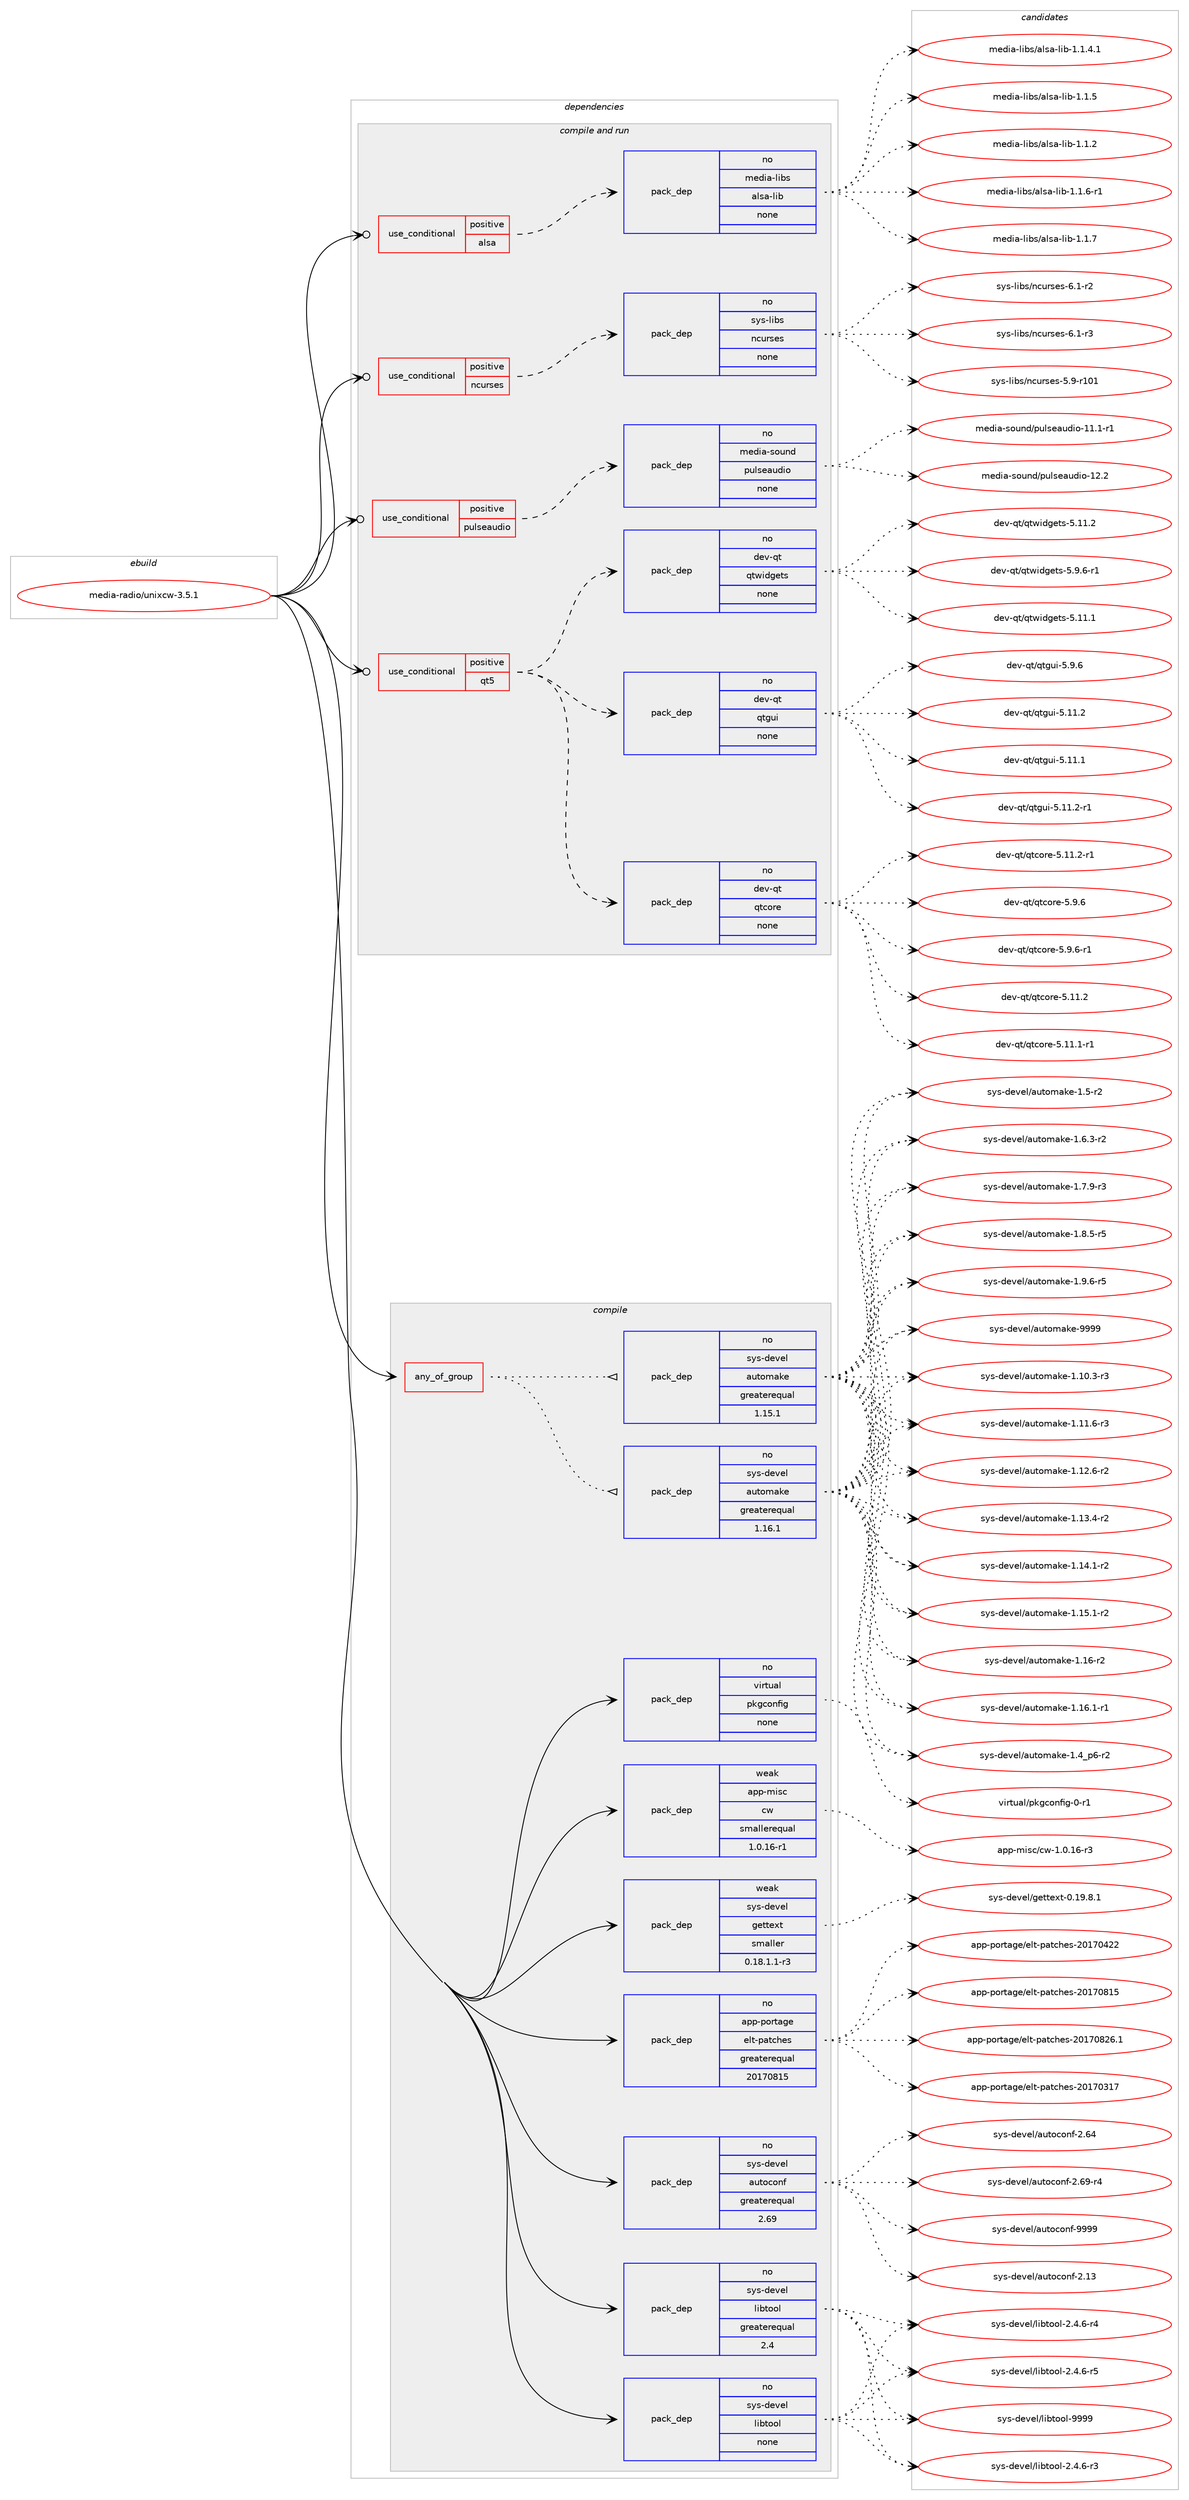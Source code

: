 digraph prolog {

# *************
# Graph options
# *************

newrank=true;
concentrate=true;
compound=true;
graph [rankdir=LR,fontname=Helvetica,fontsize=10,ranksep=1.5];#, ranksep=2.5, nodesep=0.2];
edge  [arrowhead=vee];
node  [fontname=Helvetica,fontsize=10];

# **********
# The ebuild
# **********

subgraph cluster_leftcol {
color=gray;
rank=same;
label=<<i>ebuild</i>>;
id [label="media-radio/unixcw-3.5.1", color=red, width=4, href="../media-radio/unixcw-3.5.1.svg"];
}

# ****************
# The dependencies
# ****************

subgraph cluster_midcol {
color=gray;
label=<<i>dependencies</i>>;
subgraph cluster_compile {
fillcolor="#eeeeee";
style=filled;
label=<<i>compile</i>>;
subgraph any138 {
dependency5765 [label=<<TABLE BORDER="0" CELLBORDER="1" CELLSPACING="0" CELLPADDING="4"><TR><TD CELLPADDING="10">any_of_group</TD></TR></TABLE>>, shape=none, color=red];subgraph pack4729 {
dependency5766 [label=<<TABLE BORDER="0" CELLBORDER="1" CELLSPACING="0" CELLPADDING="4" WIDTH="220"><TR><TD ROWSPAN="6" CELLPADDING="30">pack_dep</TD></TR><TR><TD WIDTH="110">no</TD></TR><TR><TD>sys-devel</TD></TR><TR><TD>automake</TD></TR><TR><TD>greaterequal</TD></TR><TR><TD>1.16.1</TD></TR></TABLE>>, shape=none, color=blue];
}
dependency5765:e -> dependency5766:w [weight=20,style="dotted",arrowhead="oinv"];
subgraph pack4730 {
dependency5767 [label=<<TABLE BORDER="0" CELLBORDER="1" CELLSPACING="0" CELLPADDING="4" WIDTH="220"><TR><TD ROWSPAN="6" CELLPADDING="30">pack_dep</TD></TR><TR><TD WIDTH="110">no</TD></TR><TR><TD>sys-devel</TD></TR><TR><TD>automake</TD></TR><TR><TD>greaterequal</TD></TR><TR><TD>1.15.1</TD></TR></TABLE>>, shape=none, color=blue];
}
dependency5765:e -> dependency5767:w [weight=20,style="dotted",arrowhead="oinv"];
}
id:e -> dependency5765:w [weight=20,style="solid",arrowhead="vee"];
subgraph pack4731 {
dependency5768 [label=<<TABLE BORDER="0" CELLBORDER="1" CELLSPACING="0" CELLPADDING="4" WIDTH="220"><TR><TD ROWSPAN="6" CELLPADDING="30">pack_dep</TD></TR><TR><TD WIDTH="110">no</TD></TR><TR><TD>app-portage</TD></TR><TR><TD>elt-patches</TD></TR><TR><TD>greaterequal</TD></TR><TR><TD>20170815</TD></TR></TABLE>>, shape=none, color=blue];
}
id:e -> dependency5768:w [weight=20,style="solid",arrowhead="vee"];
subgraph pack4732 {
dependency5769 [label=<<TABLE BORDER="0" CELLBORDER="1" CELLSPACING="0" CELLPADDING="4" WIDTH="220"><TR><TD ROWSPAN="6" CELLPADDING="30">pack_dep</TD></TR><TR><TD WIDTH="110">no</TD></TR><TR><TD>sys-devel</TD></TR><TR><TD>autoconf</TD></TR><TR><TD>greaterequal</TD></TR><TR><TD>2.69</TD></TR></TABLE>>, shape=none, color=blue];
}
id:e -> dependency5769:w [weight=20,style="solid",arrowhead="vee"];
subgraph pack4733 {
dependency5770 [label=<<TABLE BORDER="0" CELLBORDER="1" CELLSPACING="0" CELLPADDING="4" WIDTH="220"><TR><TD ROWSPAN="6" CELLPADDING="30">pack_dep</TD></TR><TR><TD WIDTH="110">no</TD></TR><TR><TD>sys-devel</TD></TR><TR><TD>libtool</TD></TR><TR><TD>greaterequal</TD></TR><TR><TD>2.4</TD></TR></TABLE>>, shape=none, color=blue];
}
id:e -> dependency5770:w [weight=20,style="solid",arrowhead="vee"];
subgraph pack4734 {
dependency5771 [label=<<TABLE BORDER="0" CELLBORDER="1" CELLSPACING="0" CELLPADDING="4" WIDTH="220"><TR><TD ROWSPAN="6" CELLPADDING="30">pack_dep</TD></TR><TR><TD WIDTH="110">no</TD></TR><TR><TD>sys-devel</TD></TR><TR><TD>libtool</TD></TR><TR><TD>none</TD></TR><TR><TD></TD></TR></TABLE>>, shape=none, color=blue];
}
id:e -> dependency5771:w [weight=20,style="solid",arrowhead="vee"];
subgraph pack4735 {
dependency5772 [label=<<TABLE BORDER="0" CELLBORDER="1" CELLSPACING="0" CELLPADDING="4" WIDTH="220"><TR><TD ROWSPAN="6" CELLPADDING="30">pack_dep</TD></TR><TR><TD WIDTH="110">no</TD></TR><TR><TD>virtual</TD></TR><TR><TD>pkgconfig</TD></TR><TR><TD>none</TD></TR><TR><TD></TD></TR></TABLE>>, shape=none, color=blue];
}
id:e -> dependency5772:w [weight=20,style="solid",arrowhead="vee"];
subgraph pack4736 {
dependency5773 [label=<<TABLE BORDER="0" CELLBORDER="1" CELLSPACING="0" CELLPADDING="4" WIDTH="220"><TR><TD ROWSPAN="6" CELLPADDING="30">pack_dep</TD></TR><TR><TD WIDTH="110">weak</TD></TR><TR><TD>app-misc</TD></TR><TR><TD>cw</TD></TR><TR><TD>smallerequal</TD></TR><TR><TD>1.0.16-r1</TD></TR></TABLE>>, shape=none, color=blue];
}
id:e -> dependency5773:w [weight=20,style="solid",arrowhead="vee"];
subgraph pack4737 {
dependency5774 [label=<<TABLE BORDER="0" CELLBORDER="1" CELLSPACING="0" CELLPADDING="4" WIDTH="220"><TR><TD ROWSPAN="6" CELLPADDING="30">pack_dep</TD></TR><TR><TD WIDTH="110">weak</TD></TR><TR><TD>sys-devel</TD></TR><TR><TD>gettext</TD></TR><TR><TD>smaller</TD></TR><TR><TD>0.18.1.1-r3</TD></TR></TABLE>>, shape=none, color=blue];
}
id:e -> dependency5774:w [weight=20,style="solid",arrowhead="vee"];
}
subgraph cluster_compileandrun {
fillcolor="#eeeeee";
style=filled;
label=<<i>compile and run</i>>;
subgraph cond890 {
dependency5775 [label=<<TABLE BORDER="0" CELLBORDER="1" CELLSPACING="0" CELLPADDING="4"><TR><TD ROWSPAN="3" CELLPADDING="10">use_conditional</TD></TR><TR><TD>positive</TD></TR><TR><TD>alsa</TD></TR></TABLE>>, shape=none, color=red];
subgraph pack4738 {
dependency5776 [label=<<TABLE BORDER="0" CELLBORDER="1" CELLSPACING="0" CELLPADDING="4" WIDTH="220"><TR><TD ROWSPAN="6" CELLPADDING="30">pack_dep</TD></TR><TR><TD WIDTH="110">no</TD></TR><TR><TD>media-libs</TD></TR><TR><TD>alsa-lib</TD></TR><TR><TD>none</TD></TR><TR><TD></TD></TR></TABLE>>, shape=none, color=blue];
}
dependency5775:e -> dependency5776:w [weight=20,style="dashed",arrowhead="vee"];
}
id:e -> dependency5775:w [weight=20,style="solid",arrowhead="odotvee"];
subgraph cond891 {
dependency5777 [label=<<TABLE BORDER="0" CELLBORDER="1" CELLSPACING="0" CELLPADDING="4"><TR><TD ROWSPAN="3" CELLPADDING="10">use_conditional</TD></TR><TR><TD>positive</TD></TR><TR><TD>ncurses</TD></TR></TABLE>>, shape=none, color=red];
subgraph pack4739 {
dependency5778 [label=<<TABLE BORDER="0" CELLBORDER="1" CELLSPACING="0" CELLPADDING="4" WIDTH="220"><TR><TD ROWSPAN="6" CELLPADDING="30">pack_dep</TD></TR><TR><TD WIDTH="110">no</TD></TR><TR><TD>sys-libs</TD></TR><TR><TD>ncurses</TD></TR><TR><TD>none</TD></TR><TR><TD></TD></TR></TABLE>>, shape=none, color=blue];
}
dependency5777:e -> dependency5778:w [weight=20,style="dashed",arrowhead="vee"];
}
id:e -> dependency5777:w [weight=20,style="solid",arrowhead="odotvee"];
subgraph cond892 {
dependency5779 [label=<<TABLE BORDER="0" CELLBORDER="1" CELLSPACING="0" CELLPADDING="4"><TR><TD ROWSPAN="3" CELLPADDING="10">use_conditional</TD></TR><TR><TD>positive</TD></TR><TR><TD>pulseaudio</TD></TR></TABLE>>, shape=none, color=red];
subgraph pack4740 {
dependency5780 [label=<<TABLE BORDER="0" CELLBORDER="1" CELLSPACING="0" CELLPADDING="4" WIDTH="220"><TR><TD ROWSPAN="6" CELLPADDING="30">pack_dep</TD></TR><TR><TD WIDTH="110">no</TD></TR><TR><TD>media-sound</TD></TR><TR><TD>pulseaudio</TD></TR><TR><TD>none</TD></TR><TR><TD></TD></TR></TABLE>>, shape=none, color=blue];
}
dependency5779:e -> dependency5780:w [weight=20,style="dashed",arrowhead="vee"];
}
id:e -> dependency5779:w [weight=20,style="solid",arrowhead="odotvee"];
subgraph cond893 {
dependency5781 [label=<<TABLE BORDER="0" CELLBORDER="1" CELLSPACING="0" CELLPADDING="4"><TR><TD ROWSPAN="3" CELLPADDING="10">use_conditional</TD></TR><TR><TD>positive</TD></TR><TR><TD>qt5</TD></TR></TABLE>>, shape=none, color=red];
subgraph pack4741 {
dependency5782 [label=<<TABLE BORDER="0" CELLBORDER="1" CELLSPACING="0" CELLPADDING="4" WIDTH="220"><TR><TD ROWSPAN="6" CELLPADDING="30">pack_dep</TD></TR><TR><TD WIDTH="110">no</TD></TR><TR><TD>dev-qt</TD></TR><TR><TD>qtcore</TD></TR><TR><TD>none</TD></TR><TR><TD></TD></TR></TABLE>>, shape=none, color=blue];
}
dependency5781:e -> dependency5782:w [weight=20,style="dashed",arrowhead="vee"];
subgraph pack4742 {
dependency5783 [label=<<TABLE BORDER="0" CELLBORDER="1" CELLSPACING="0" CELLPADDING="4" WIDTH="220"><TR><TD ROWSPAN="6" CELLPADDING="30">pack_dep</TD></TR><TR><TD WIDTH="110">no</TD></TR><TR><TD>dev-qt</TD></TR><TR><TD>qtgui</TD></TR><TR><TD>none</TD></TR><TR><TD></TD></TR></TABLE>>, shape=none, color=blue];
}
dependency5781:e -> dependency5783:w [weight=20,style="dashed",arrowhead="vee"];
subgraph pack4743 {
dependency5784 [label=<<TABLE BORDER="0" CELLBORDER="1" CELLSPACING="0" CELLPADDING="4" WIDTH="220"><TR><TD ROWSPAN="6" CELLPADDING="30">pack_dep</TD></TR><TR><TD WIDTH="110">no</TD></TR><TR><TD>dev-qt</TD></TR><TR><TD>qtwidgets</TD></TR><TR><TD>none</TD></TR><TR><TD></TD></TR></TABLE>>, shape=none, color=blue];
}
dependency5781:e -> dependency5784:w [weight=20,style="dashed",arrowhead="vee"];
}
id:e -> dependency5781:w [weight=20,style="solid",arrowhead="odotvee"];
}
subgraph cluster_run {
fillcolor="#eeeeee";
style=filled;
label=<<i>run</i>>;
}
}

# **************
# The candidates
# **************

subgraph cluster_choices {
rank=same;
color=gray;
label=<<i>candidates</i>>;

subgraph choice4729 {
color=black;
nodesep=1;
choice11512111545100101118101108479711711611110997107101454946494846514511451 [label="sys-devel/automake-1.10.3-r3", color=red, width=4,href="../sys-devel/automake-1.10.3-r3.svg"];
choice11512111545100101118101108479711711611110997107101454946494946544511451 [label="sys-devel/automake-1.11.6-r3", color=red, width=4,href="../sys-devel/automake-1.11.6-r3.svg"];
choice11512111545100101118101108479711711611110997107101454946495046544511450 [label="sys-devel/automake-1.12.6-r2", color=red, width=4,href="../sys-devel/automake-1.12.6-r2.svg"];
choice11512111545100101118101108479711711611110997107101454946495146524511450 [label="sys-devel/automake-1.13.4-r2", color=red, width=4,href="../sys-devel/automake-1.13.4-r2.svg"];
choice11512111545100101118101108479711711611110997107101454946495246494511450 [label="sys-devel/automake-1.14.1-r2", color=red, width=4,href="../sys-devel/automake-1.14.1-r2.svg"];
choice11512111545100101118101108479711711611110997107101454946495346494511450 [label="sys-devel/automake-1.15.1-r2", color=red, width=4,href="../sys-devel/automake-1.15.1-r2.svg"];
choice1151211154510010111810110847971171161111099710710145494649544511450 [label="sys-devel/automake-1.16-r2", color=red, width=4,href="../sys-devel/automake-1.16-r2.svg"];
choice11512111545100101118101108479711711611110997107101454946495446494511449 [label="sys-devel/automake-1.16.1-r1", color=red, width=4,href="../sys-devel/automake-1.16.1-r1.svg"];
choice115121115451001011181011084797117116111109971071014549465295112544511450 [label="sys-devel/automake-1.4_p6-r2", color=red, width=4,href="../sys-devel/automake-1.4_p6-r2.svg"];
choice11512111545100101118101108479711711611110997107101454946534511450 [label="sys-devel/automake-1.5-r2", color=red, width=4,href="../sys-devel/automake-1.5-r2.svg"];
choice115121115451001011181011084797117116111109971071014549465446514511450 [label="sys-devel/automake-1.6.3-r2", color=red, width=4,href="../sys-devel/automake-1.6.3-r2.svg"];
choice115121115451001011181011084797117116111109971071014549465546574511451 [label="sys-devel/automake-1.7.9-r3", color=red, width=4,href="../sys-devel/automake-1.7.9-r3.svg"];
choice115121115451001011181011084797117116111109971071014549465646534511453 [label="sys-devel/automake-1.8.5-r5", color=red, width=4,href="../sys-devel/automake-1.8.5-r5.svg"];
choice115121115451001011181011084797117116111109971071014549465746544511453 [label="sys-devel/automake-1.9.6-r5", color=red, width=4,href="../sys-devel/automake-1.9.6-r5.svg"];
choice115121115451001011181011084797117116111109971071014557575757 [label="sys-devel/automake-9999", color=red, width=4,href="../sys-devel/automake-9999.svg"];
dependency5766:e -> choice11512111545100101118101108479711711611110997107101454946494846514511451:w [style=dotted,weight="100"];
dependency5766:e -> choice11512111545100101118101108479711711611110997107101454946494946544511451:w [style=dotted,weight="100"];
dependency5766:e -> choice11512111545100101118101108479711711611110997107101454946495046544511450:w [style=dotted,weight="100"];
dependency5766:e -> choice11512111545100101118101108479711711611110997107101454946495146524511450:w [style=dotted,weight="100"];
dependency5766:e -> choice11512111545100101118101108479711711611110997107101454946495246494511450:w [style=dotted,weight="100"];
dependency5766:e -> choice11512111545100101118101108479711711611110997107101454946495346494511450:w [style=dotted,weight="100"];
dependency5766:e -> choice1151211154510010111810110847971171161111099710710145494649544511450:w [style=dotted,weight="100"];
dependency5766:e -> choice11512111545100101118101108479711711611110997107101454946495446494511449:w [style=dotted,weight="100"];
dependency5766:e -> choice115121115451001011181011084797117116111109971071014549465295112544511450:w [style=dotted,weight="100"];
dependency5766:e -> choice11512111545100101118101108479711711611110997107101454946534511450:w [style=dotted,weight="100"];
dependency5766:e -> choice115121115451001011181011084797117116111109971071014549465446514511450:w [style=dotted,weight="100"];
dependency5766:e -> choice115121115451001011181011084797117116111109971071014549465546574511451:w [style=dotted,weight="100"];
dependency5766:e -> choice115121115451001011181011084797117116111109971071014549465646534511453:w [style=dotted,weight="100"];
dependency5766:e -> choice115121115451001011181011084797117116111109971071014549465746544511453:w [style=dotted,weight="100"];
dependency5766:e -> choice115121115451001011181011084797117116111109971071014557575757:w [style=dotted,weight="100"];
}
subgraph choice4730 {
color=black;
nodesep=1;
choice11512111545100101118101108479711711611110997107101454946494846514511451 [label="sys-devel/automake-1.10.3-r3", color=red, width=4,href="../sys-devel/automake-1.10.3-r3.svg"];
choice11512111545100101118101108479711711611110997107101454946494946544511451 [label="sys-devel/automake-1.11.6-r3", color=red, width=4,href="../sys-devel/automake-1.11.6-r3.svg"];
choice11512111545100101118101108479711711611110997107101454946495046544511450 [label="sys-devel/automake-1.12.6-r2", color=red, width=4,href="../sys-devel/automake-1.12.6-r2.svg"];
choice11512111545100101118101108479711711611110997107101454946495146524511450 [label="sys-devel/automake-1.13.4-r2", color=red, width=4,href="../sys-devel/automake-1.13.4-r2.svg"];
choice11512111545100101118101108479711711611110997107101454946495246494511450 [label="sys-devel/automake-1.14.1-r2", color=red, width=4,href="../sys-devel/automake-1.14.1-r2.svg"];
choice11512111545100101118101108479711711611110997107101454946495346494511450 [label="sys-devel/automake-1.15.1-r2", color=red, width=4,href="../sys-devel/automake-1.15.1-r2.svg"];
choice1151211154510010111810110847971171161111099710710145494649544511450 [label="sys-devel/automake-1.16-r2", color=red, width=4,href="../sys-devel/automake-1.16-r2.svg"];
choice11512111545100101118101108479711711611110997107101454946495446494511449 [label="sys-devel/automake-1.16.1-r1", color=red, width=4,href="../sys-devel/automake-1.16.1-r1.svg"];
choice115121115451001011181011084797117116111109971071014549465295112544511450 [label="sys-devel/automake-1.4_p6-r2", color=red, width=4,href="../sys-devel/automake-1.4_p6-r2.svg"];
choice11512111545100101118101108479711711611110997107101454946534511450 [label="sys-devel/automake-1.5-r2", color=red, width=4,href="../sys-devel/automake-1.5-r2.svg"];
choice115121115451001011181011084797117116111109971071014549465446514511450 [label="sys-devel/automake-1.6.3-r2", color=red, width=4,href="../sys-devel/automake-1.6.3-r2.svg"];
choice115121115451001011181011084797117116111109971071014549465546574511451 [label="sys-devel/automake-1.7.9-r3", color=red, width=4,href="../sys-devel/automake-1.7.9-r3.svg"];
choice115121115451001011181011084797117116111109971071014549465646534511453 [label="sys-devel/automake-1.8.5-r5", color=red, width=4,href="../sys-devel/automake-1.8.5-r5.svg"];
choice115121115451001011181011084797117116111109971071014549465746544511453 [label="sys-devel/automake-1.9.6-r5", color=red, width=4,href="../sys-devel/automake-1.9.6-r5.svg"];
choice115121115451001011181011084797117116111109971071014557575757 [label="sys-devel/automake-9999", color=red, width=4,href="../sys-devel/automake-9999.svg"];
dependency5767:e -> choice11512111545100101118101108479711711611110997107101454946494846514511451:w [style=dotted,weight="100"];
dependency5767:e -> choice11512111545100101118101108479711711611110997107101454946494946544511451:w [style=dotted,weight="100"];
dependency5767:e -> choice11512111545100101118101108479711711611110997107101454946495046544511450:w [style=dotted,weight="100"];
dependency5767:e -> choice11512111545100101118101108479711711611110997107101454946495146524511450:w [style=dotted,weight="100"];
dependency5767:e -> choice11512111545100101118101108479711711611110997107101454946495246494511450:w [style=dotted,weight="100"];
dependency5767:e -> choice11512111545100101118101108479711711611110997107101454946495346494511450:w [style=dotted,weight="100"];
dependency5767:e -> choice1151211154510010111810110847971171161111099710710145494649544511450:w [style=dotted,weight="100"];
dependency5767:e -> choice11512111545100101118101108479711711611110997107101454946495446494511449:w [style=dotted,weight="100"];
dependency5767:e -> choice115121115451001011181011084797117116111109971071014549465295112544511450:w [style=dotted,weight="100"];
dependency5767:e -> choice11512111545100101118101108479711711611110997107101454946534511450:w [style=dotted,weight="100"];
dependency5767:e -> choice115121115451001011181011084797117116111109971071014549465446514511450:w [style=dotted,weight="100"];
dependency5767:e -> choice115121115451001011181011084797117116111109971071014549465546574511451:w [style=dotted,weight="100"];
dependency5767:e -> choice115121115451001011181011084797117116111109971071014549465646534511453:w [style=dotted,weight="100"];
dependency5767:e -> choice115121115451001011181011084797117116111109971071014549465746544511453:w [style=dotted,weight="100"];
dependency5767:e -> choice115121115451001011181011084797117116111109971071014557575757:w [style=dotted,weight="100"];
}
subgraph choice4731 {
color=black;
nodesep=1;
choice97112112451121111141169710310147101108116451129711699104101115455048495548514955 [label="app-portage/elt-patches-20170317", color=red, width=4,href="../app-portage/elt-patches-20170317.svg"];
choice97112112451121111141169710310147101108116451129711699104101115455048495548525050 [label="app-portage/elt-patches-20170422", color=red, width=4,href="../app-portage/elt-patches-20170422.svg"];
choice97112112451121111141169710310147101108116451129711699104101115455048495548564953 [label="app-portage/elt-patches-20170815", color=red, width=4,href="../app-portage/elt-patches-20170815.svg"];
choice971121124511211111411697103101471011081164511297116991041011154550484955485650544649 [label="app-portage/elt-patches-20170826.1", color=red, width=4,href="../app-portage/elt-patches-20170826.1.svg"];
dependency5768:e -> choice97112112451121111141169710310147101108116451129711699104101115455048495548514955:w [style=dotted,weight="100"];
dependency5768:e -> choice97112112451121111141169710310147101108116451129711699104101115455048495548525050:w [style=dotted,weight="100"];
dependency5768:e -> choice97112112451121111141169710310147101108116451129711699104101115455048495548564953:w [style=dotted,weight="100"];
dependency5768:e -> choice971121124511211111411697103101471011081164511297116991041011154550484955485650544649:w [style=dotted,weight="100"];
}
subgraph choice4732 {
color=black;
nodesep=1;
choice115121115451001011181011084797117116111991111101024550464951 [label="sys-devel/autoconf-2.13", color=red, width=4,href="../sys-devel/autoconf-2.13.svg"];
choice115121115451001011181011084797117116111991111101024550465452 [label="sys-devel/autoconf-2.64", color=red, width=4,href="../sys-devel/autoconf-2.64.svg"];
choice1151211154510010111810110847971171161119911111010245504654574511452 [label="sys-devel/autoconf-2.69-r4", color=red, width=4,href="../sys-devel/autoconf-2.69-r4.svg"];
choice115121115451001011181011084797117116111991111101024557575757 [label="sys-devel/autoconf-9999", color=red, width=4,href="../sys-devel/autoconf-9999.svg"];
dependency5769:e -> choice115121115451001011181011084797117116111991111101024550464951:w [style=dotted,weight="100"];
dependency5769:e -> choice115121115451001011181011084797117116111991111101024550465452:w [style=dotted,weight="100"];
dependency5769:e -> choice1151211154510010111810110847971171161119911111010245504654574511452:w [style=dotted,weight="100"];
dependency5769:e -> choice115121115451001011181011084797117116111991111101024557575757:w [style=dotted,weight="100"];
}
subgraph choice4733 {
color=black;
nodesep=1;
choice1151211154510010111810110847108105981161111111084550465246544511451 [label="sys-devel/libtool-2.4.6-r3", color=red, width=4,href="../sys-devel/libtool-2.4.6-r3.svg"];
choice1151211154510010111810110847108105981161111111084550465246544511452 [label="sys-devel/libtool-2.4.6-r4", color=red, width=4,href="../sys-devel/libtool-2.4.6-r4.svg"];
choice1151211154510010111810110847108105981161111111084550465246544511453 [label="sys-devel/libtool-2.4.6-r5", color=red, width=4,href="../sys-devel/libtool-2.4.6-r5.svg"];
choice1151211154510010111810110847108105981161111111084557575757 [label="sys-devel/libtool-9999", color=red, width=4,href="../sys-devel/libtool-9999.svg"];
dependency5770:e -> choice1151211154510010111810110847108105981161111111084550465246544511451:w [style=dotted,weight="100"];
dependency5770:e -> choice1151211154510010111810110847108105981161111111084550465246544511452:w [style=dotted,weight="100"];
dependency5770:e -> choice1151211154510010111810110847108105981161111111084550465246544511453:w [style=dotted,weight="100"];
dependency5770:e -> choice1151211154510010111810110847108105981161111111084557575757:w [style=dotted,weight="100"];
}
subgraph choice4734 {
color=black;
nodesep=1;
choice1151211154510010111810110847108105981161111111084550465246544511451 [label="sys-devel/libtool-2.4.6-r3", color=red, width=4,href="../sys-devel/libtool-2.4.6-r3.svg"];
choice1151211154510010111810110847108105981161111111084550465246544511452 [label="sys-devel/libtool-2.4.6-r4", color=red, width=4,href="../sys-devel/libtool-2.4.6-r4.svg"];
choice1151211154510010111810110847108105981161111111084550465246544511453 [label="sys-devel/libtool-2.4.6-r5", color=red, width=4,href="../sys-devel/libtool-2.4.6-r5.svg"];
choice1151211154510010111810110847108105981161111111084557575757 [label="sys-devel/libtool-9999", color=red, width=4,href="../sys-devel/libtool-9999.svg"];
dependency5771:e -> choice1151211154510010111810110847108105981161111111084550465246544511451:w [style=dotted,weight="100"];
dependency5771:e -> choice1151211154510010111810110847108105981161111111084550465246544511452:w [style=dotted,weight="100"];
dependency5771:e -> choice1151211154510010111810110847108105981161111111084550465246544511453:w [style=dotted,weight="100"];
dependency5771:e -> choice1151211154510010111810110847108105981161111111084557575757:w [style=dotted,weight="100"];
}
subgraph choice4735 {
color=black;
nodesep=1;
choice11810511411611797108471121071039911111010210510345484511449 [label="virtual/pkgconfig-0-r1", color=red, width=4,href="../virtual/pkgconfig-0-r1.svg"];
dependency5772:e -> choice11810511411611797108471121071039911111010210510345484511449:w [style=dotted,weight="100"];
}
subgraph choice4736 {
color=black;
nodesep=1;
choice9711211245109105115994799119454946484649544511451 [label="app-misc/cw-1.0.16-r3", color=red, width=4,href="../app-misc/cw-1.0.16-r3.svg"];
dependency5773:e -> choice9711211245109105115994799119454946484649544511451:w [style=dotted,weight="100"];
}
subgraph choice4737 {
color=black;
nodesep=1;
choice1151211154510010111810110847103101116116101120116454846495746564649 [label="sys-devel/gettext-0.19.8.1", color=red, width=4,href="../sys-devel/gettext-0.19.8.1.svg"];
dependency5774:e -> choice1151211154510010111810110847103101116116101120116454846495746564649:w [style=dotted,weight="100"];
}
subgraph choice4738 {
color=black;
nodesep=1;
choice10910110010597451081059811547971081159745108105984549464946524649 [label="media-libs/alsa-lib-1.1.4.1", color=red, width=4,href="../media-libs/alsa-lib-1.1.4.1.svg"];
choice1091011001059745108105981154797108115974510810598454946494653 [label="media-libs/alsa-lib-1.1.5", color=red, width=4,href="../media-libs/alsa-lib-1.1.5.svg"];
choice1091011001059745108105981154797108115974510810598454946494650 [label="media-libs/alsa-lib-1.1.2", color=red, width=4,href="../media-libs/alsa-lib-1.1.2.svg"];
choice10910110010597451081059811547971081159745108105984549464946544511449 [label="media-libs/alsa-lib-1.1.6-r1", color=red, width=4,href="../media-libs/alsa-lib-1.1.6-r1.svg"];
choice1091011001059745108105981154797108115974510810598454946494655 [label="media-libs/alsa-lib-1.1.7", color=red, width=4,href="../media-libs/alsa-lib-1.1.7.svg"];
dependency5776:e -> choice10910110010597451081059811547971081159745108105984549464946524649:w [style=dotted,weight="100"];
dependency5776:e -> choice1091011001059745108105981154797108115974510810598454946494653:w [style=dotted,weight="100"];
dependency5776:e -> choice1091011001059745108105981154797108115974510810598454946494650:w [style=dotted,weight="100"];
dependency5776:e -> choice10910110010597451081059811547971081159745108105984549464946544511449:w [style=dotted,weight="100"];
dependency5776:e -> choice1091011001059745108105981154797108115974510810598454946494655:w [style=dotted,weight="100"];
}
subgraph choice4739 {
color=black;
nodesep=1;
choice115121115451081059811547110991171141151011154553465745114494849 [label="sys-libs/ncurses-5.9-r101", color=red, width=4,href="../sys-libs/ncurses-5.9-r101.svg"];
choice11512111545108105981154711099117114115101115455446494511450 [label="sys-libs/ncurses-6.1-r2", color=red, width=4,href="../sys-libs/ncurses-6.1-r2.svg"];
choice11512111545108105981154711099117114115101115455446494511451 [label="sys-libs/ncurses-6.1-r3", color=red, width=4,href="../sys-libs/ncurses-6.1-r3.svg"];
dependency5778:e -> choice115121115451081059811547110991171141151011154553465745114494849:w [style=dotted,weight="100"];
dependency5778:e -> choice11512111545108105981154711099117114115101115455446494511450:w [style=dotted,weight="100"];
dependency5778:e -> choice11512111545108105981154711099117114115101115455446494511451:w [style=dotted,weight="100"];
}
subgraph choice4740 {
color=black;
nodesep=1;
choice1091011001059745115111117110100471121171081151019711710010511145494946494511449 [label="media-sound/pulseaudio-11.1-r1", color=red, width=4,href="../media-sound/pulseaudio-11.1-r1.svg"];
choice109101100105974511511111711010047112117108115101971171001051114549504650 [label="media-sound/pulseaudio-12.2", color=red, width=4,href="../media-sound/pulseaudio-12.2.svg"];
dependency5780:e -> choice1091011001059745115111117110100471121171081151019711710010511145494946494511449:w [style=dotted,weight="100"];
dependency5780:e -> choice109101100105974511511111711010047112117108115101971171001051114549504650:w [style=dotted,weight="100"];
}
subgraph choice4741 {
color=black;
nodesep=1;
choice10010111845113116471131169911111410145534649494650 [label="dev-qt/qtcore-5.11.2", color=red, width=4,href="../dev-qt/qtcore-5.11.2.svg"];
choice100101118451131164711311699111114101455346494946494511449 [label="dev-qt/qtcore-5.11.1-r1", color=red, width=4,href="../dev-qt/qtcore-5.11.1-r1.svg"];
choice100101118451131164711311699111114101455346494946504511449 [label="dev-qt/qtcore-5.11.2-r1", color=red, width=4,href="../dev-qt/qtcore-5.11.2-r1.svg"];
choice100101118451131164711311699111114101455346574654 [label="dev-qt/qtcore-5.9.6", color=red, width=4,href="../dev-qt/qtcore-5.9.6.svg"];
choice1001011184511311647113116991111141014553465746544511449 [label="dev-qt/qtcore-5.9.6-r1", color=red, width=4,href="../dev-qt/qtcore-5.9.6-r1.svg"];
dependency5782:e -> choice10010111845113116471131169911111410145534649494650:w [style=dotted,weight="100"];
dependency5782:e -> choice100101118451131164711311699111114101455346494946494511449:w [style=dotted,weight="100"];
dependency5782:e -> choice100101118451131164711311699111114101455346494946504511449:w [style=dotted,weight="100"];
dependency5782:e -> choice100101118451131164711311699111114101455346574654:w [style=dotted,weight="100"];
dependency5782:e -> choice1001011184511311647113116991111141014553465746544511449:w [style=dotted,weight="100"];
}
subgraph choice4742 {
color=black;
nodesep=1;
choice100101118451131164711311610311710545534649494650 [label="dev-qt/qtgui-5.11.2", color=red, width=4,href="../dev-qt/qtgui-5.11.2.svg"];
choice100101118451131164711311610311710545534649494649 [label="dev-qt/qtgui-5.11.1", color=red, width=4,href="../dev-qt/qtgui-5.11.1.svg"];
choice1001011184511311647113116103117105455346494946504511449 [label="dev-qt/qtgui-5.11.2-r1", color=red, width=4,href="../dev-qt/qtgui-5.11.2-r1.svg"];
choice1001011184511311647113116103117105455346574654 [label="dev-qt/qtgui-5.9.6", color=red, width=4,href="../dev-qt/qtgui-5.9.6.svg"];
dependency5783:e -> choice100101118451131164711311610311710545534649494650:w [style=dotted,weight="100"];
dependency5783:e -> choice100101118451131164711311610311710545534649494649:w [style=dotted,weight="100"];
dependency5783:e -> choice1001011184511311647113116103117105455346494946504511449:w [style=dotted,weight="100"];
dependency5783:e -> choice1001011184511311647113116103117105455346574654:w [style=dotted,weight="100"];
}
subgraph choice4743 {
color=black;
nodesep=1;
choice100101118451131164711311611910510010310111611545534649494649 [label="dev-qt/qtwidgets-5.11.1", color=red, width=4,href="../dev-qt/qtwidgets-5.11.1.svg"];
choice100101118451131164711311611910510010310111611545534649494650 [label="dev-qt/qtwidgets-5.11.2", color=red, width=4,href="../dev-qt/qtwidgets-5.11.2.svg"];
choice10010111845113116471131161191051001031011161154553465746544511449 [label="dev-qt/qtwidgets-5.9.6-r1", color=red, width=4,href="../dev-qt/qtwidgets-5.9.6-r1.svg"];
dependency5784:e -> choice100101118451131164711311611910510010310111611545534649494649:w [style=dotted,weight="100"];
dependency5784:e -> choice100101118451131164711311611910510010310111611545534649494650:w [style=dotted,weight="100"];
dependency5784:e -> choice10010111845113116471131161191051001031011161154553465746544511449:w [style=dotted,weight="100"];
}
}

}
